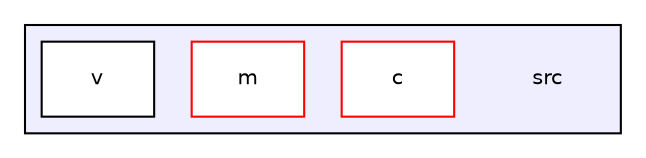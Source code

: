 digraph "src" {
  compound=true
  node [ fontsize="10", fontname="Helvetica"];
  edge [ labelfontsize="10", labelfontname="Helvetica"];
  subgraph clusterdir_68267d1309a1af8e8297ef4c3efbcdba {
    graph [ bgcolor="#eeeeff", pencolor="black", label="" URL="dir_68267d1309a1af8e8297ef4c3efbcdba.html"];
    dir_68267d1309a1af8e8297ef4c3efbcdba [shape=plaintext label="src"];
    dir_3b19ecf29356981f494745fbef7e56bf [shape=box label="c" color="red" fillcolor="white" style="filled" URL="dir_3b19ecf29356981f494745fbef7e56bf.html"];
    dir_428c35a8f2d04568cf66ae46a83b6a7c [shape=box label="m" color="red" fillcolor="white" style="filled" URL="dir_428c35a8f2d04568cf66ae46a83b6a7c.html"];
    dir_fbc39ddda8e86200f6c2271c10978f6e [shape=box label="v" color="black" fillcolor="white" style="filled" URL="dir_fbc39ddda8e86200f6c2271c10978f6e.html"];
  }
}

